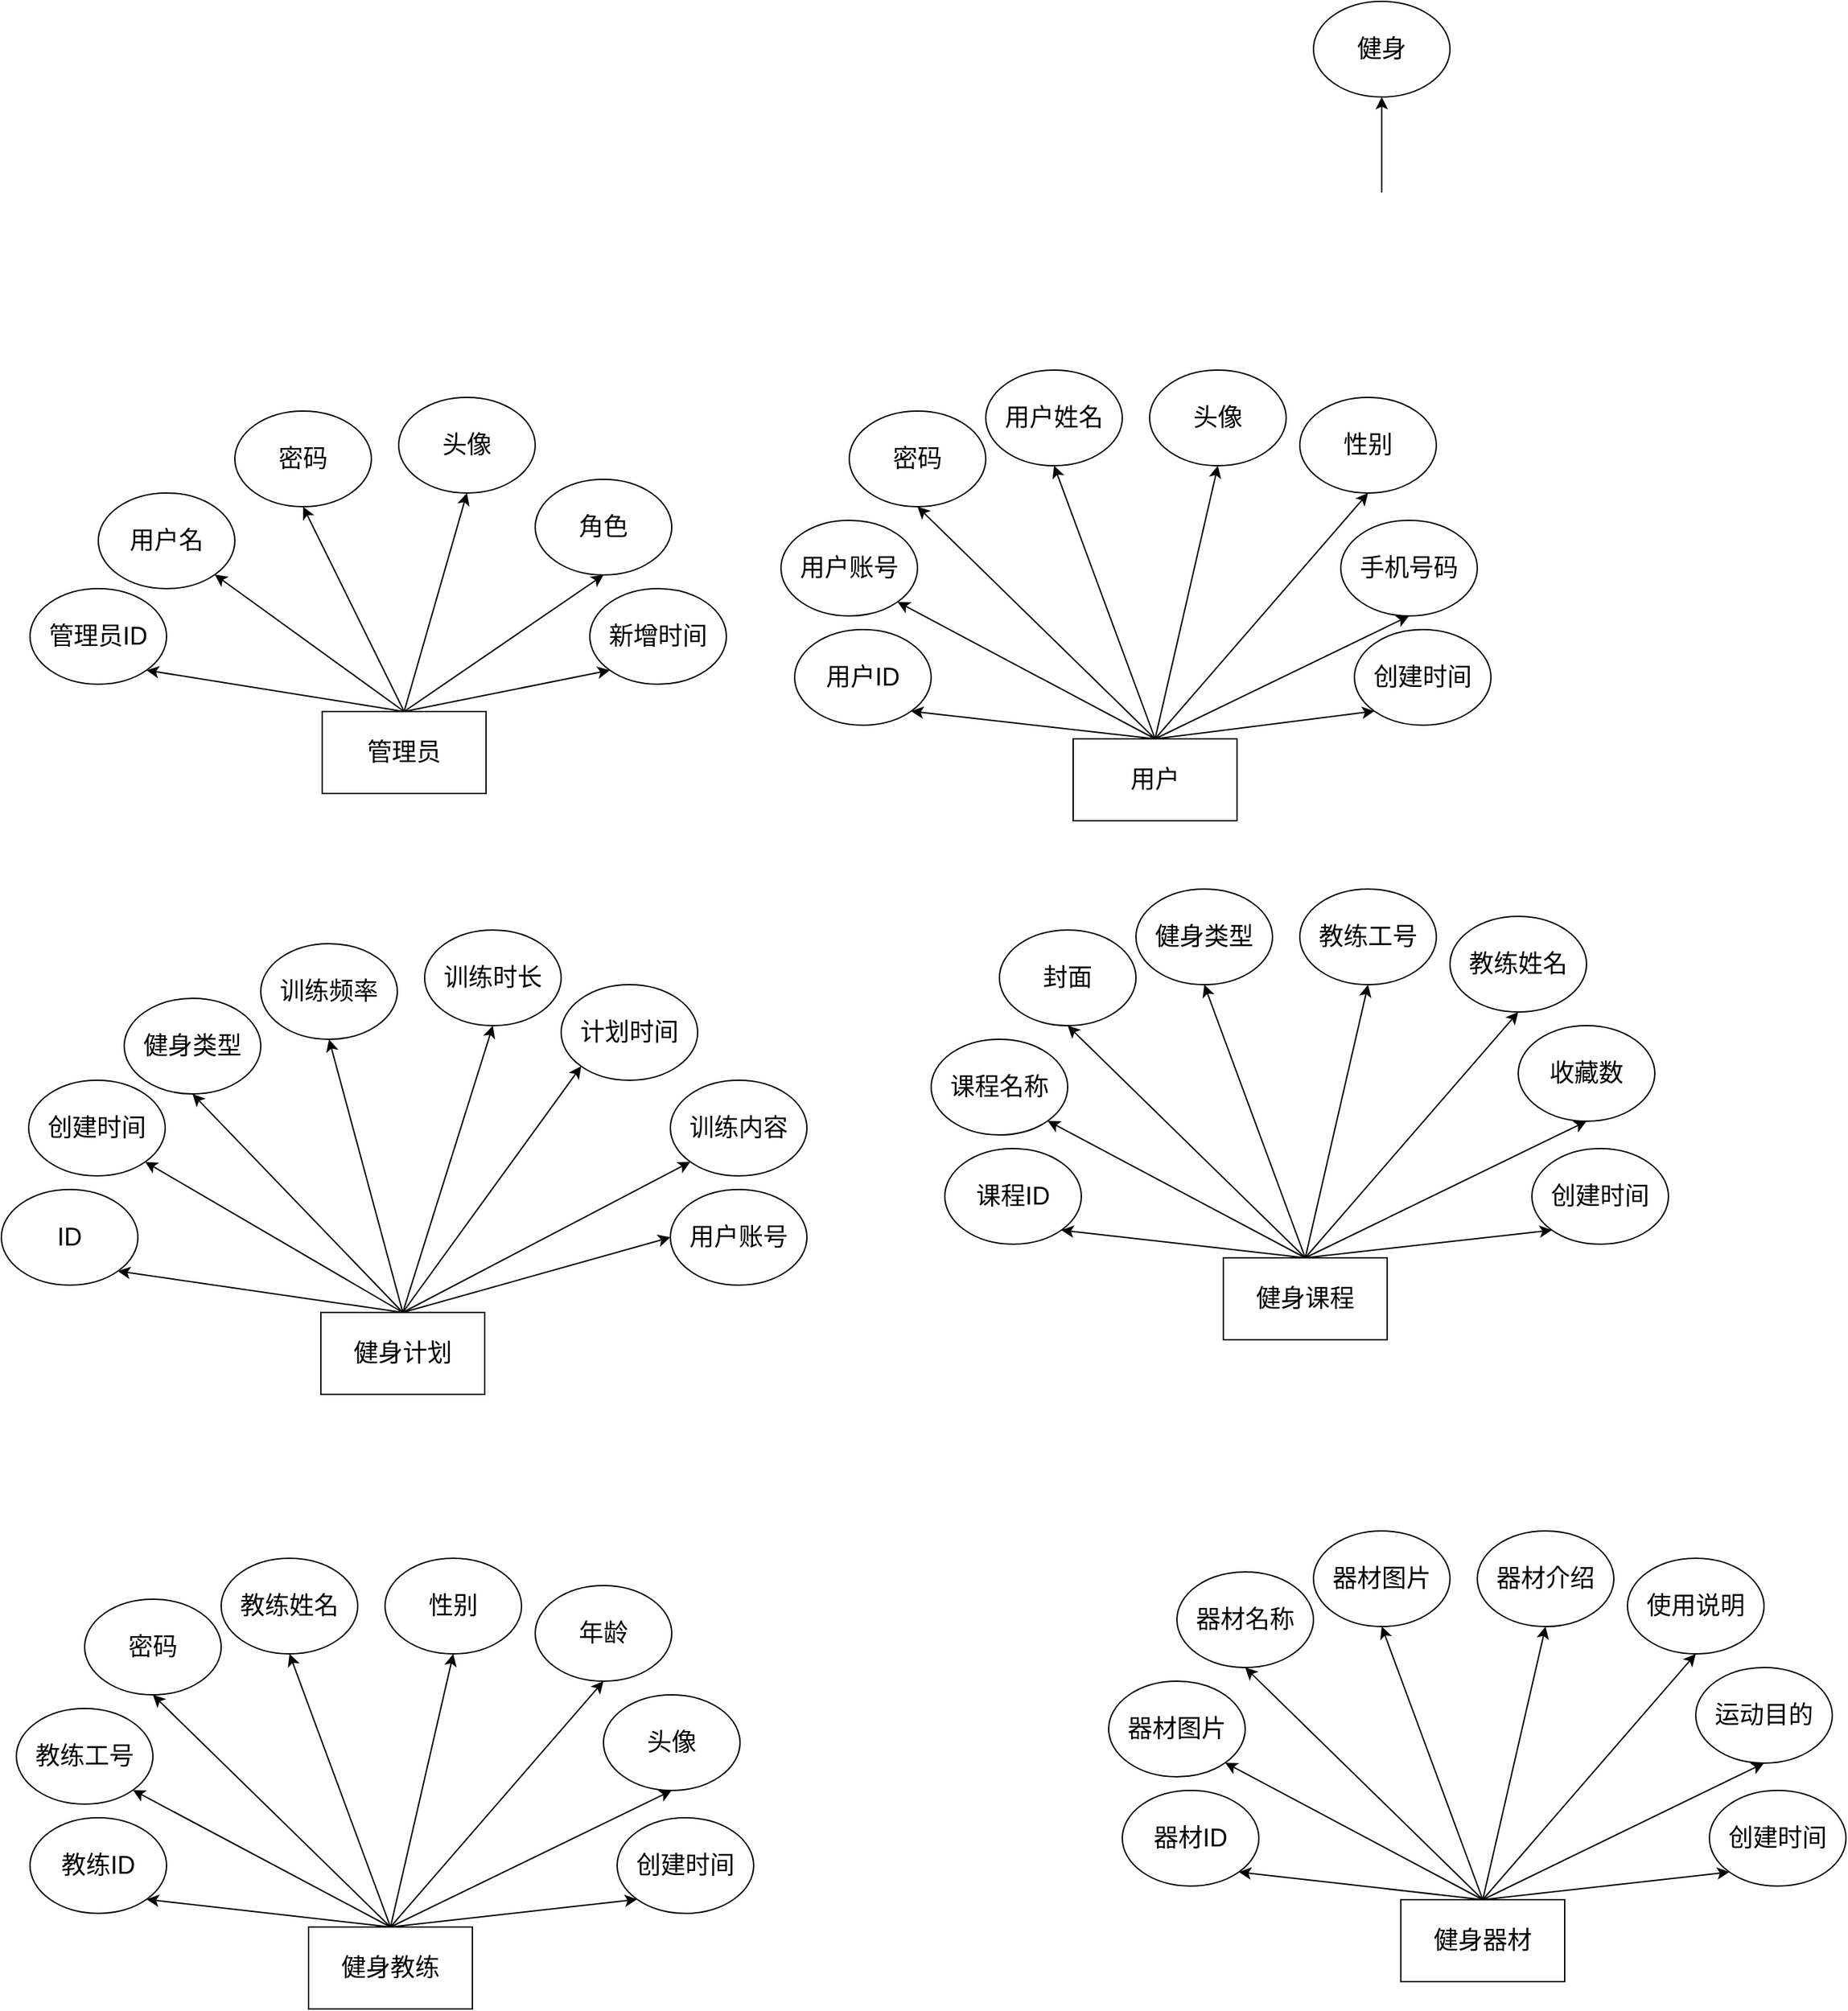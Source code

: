 <mxfile version="26.0.15">
  <diagram name="第 1 页" id="UI5crBXgyZy6Es89FjU4">
    <mxGraphModel dx="5494" dy="3459" grid="1" gridSize="10" guides="1" tooltips="1" connect="1" arrows="1" fold="1" page="1" pageScale="1" pageWidth="827" pageHeight="1169" math="0" shadow="0">
      <root>
        <mxCell id="0" />
        <mxCell id="1" parent="0" />
        <mxCell id="IMLYY0nem67V7j786krE-1" value="&lt;font style=&quot;font-size: 18px;&quot;&gt;管理员&lt;/font&gt;" style="rounded=0;whiteSpace=wrap;html=1;" vertex="1" parent="1">
          <mxGeometry x="-106" y="280" width="120" height="60" as="geometry" />
        </mxCell>
        <mxCell id="IMLYY0nem67V7j786krE-2" value="&lt;font style=&quot;font-size: 18px;&quot;&gt;管理员ID&lt;/font&gt;" style="ellipse;whiteSpace=wrap;html=1;" vertex="1" parent="1">
          <mxGeometry x="-320" y="190" width="100" height="70" as="geometry" />
        </mxCell>
        <mxCell id="IMLYY0nem67V7j786krE-3" value="&lt;font style=&quot;font-size: 18px;&quot;&gt;用户名&lt;/font&gt;" style="ellipse;whiteSpace=wrap;html=1;" vertex="1" parent="1">
          <mxGeometry x="-270" y="120" width="100" height="70" as="geometry" />
        </mxCell>
        <mxCell id="IMLYY0nem67V7j786krE-4" value="&lt;font style=&quot;font-size: 18px;&quot;&gt;密码&lt;/font&gt;" style="ellipse;whiteSpace=wrap;html=1;" vertex="1" parent="1">
          <mxGeometry x="-170" y="60" width="100" height="70" as="geometry" />
        </mxCell>
        <mxCell id="IMLYY0nem67V7j786krE-5" value="&lt;font style=&quot;font-size: 18px;&quot;&gt;头像&lt;/font&gt;" style="ellipse;whiteSpace=wrap;html=1;" vertex="1" parent="1">
          <mxGeometry x="-50" y="50" width="100" height="70" as="geometry" />
        </mxCell>
        <mxCell id="IMLYY0nem67V7j786krE-6" value="&lt;font style=&quot;font-size: 18px;&quot;&gt;角色&lt;/font&gt;" style="ellipse;whiteSpace=wrap;html=1;" vertex="1" parent="1">
          <mxGeometry x="50" y="110" width="100" height="70" as="geometry" />
        </mxCell>
        <mxCell id="IMLYY0nem67V7j786krE-7" value="&lt;span style=&quot;font-size: 18px;&quot;&gt;新增时间&lt;/span&gt;" style="ellipse;whiteSpace=wrap;html=1;" vertex="1" parent="1">
          <mxGeometry x="90" y="190" width="100" height="70" as="geometry" />
        </mxCell>
        <mxCell id="IMLYY0nem67V7j786krE-8" value="" style="endArrow=classic;html=1;rounded=0;entryX=1;entryY=1;entryDx=0;entryDy=0;exitX=0.5;exitY=0;exitDx=0;exitDy=0;" edge="1" parent="1" source="IMLYY0nem67V7j786krE-1" target="IMLYY0nem67V7j786krE-2">
          <mxGeometry width="50" height="50" relative="1" as="geometry">
            <mxPoint x="-20" y="340" as="sourcePoint" />
            <mxPoint x="30" y="290" as="targetPoint" />
          </mxGeometry>
        </mxCell>
        <mxCell id="IMLYY0nem67V7j786krE-9" value="" style="endArrow=classic;html=1;rounded=0;entryX=1;entryY=1;entryDx=0;entryDy=0;exitX=0.5;exitY=0;exitDx=0;exitDy=0;" edge="1" parent="1" source="IMLYY0nem67V7j786krE-1" target="IMLYY0nem67V7j786krE-3">
          <mxGeometry width="50" height="50" relative="1" as="geometry">
            <mxPoint x="-110" y="260" as="sourcePoint" />
            <mxPoint x="-245" y="220" as="targetPoint" />
          </mxGeometry>
        </mxCell>
        <mxCell id="IMLYY0nem67V7j786krE-10" value="" style="endArrow=classic;html=1;rounded=0;entryX=0.5;entryY=1;entryDx=0;entryDy=0;exitX=0.5;exitY=0;exitDx=0;exitDy=0;" edge="1" parent="1" source="IMLYY0nem67V7j786krE-1" target="IMLYY0nem67V7j786krE-4">
          <mxGeometry width="50" height="50" relative="1" as="geometry">
            <mxPoint x="-20" y="340" as="sourcePoint" />
            <mxPoint x="30" y="290" as="targetPoint" />
          </mxGeometry>
        </mxCell>
        <mxCell id="IMLYY0nem67V7j786krE-11" value="" style="endArrow=classic;html=1;rounded=0;entryX=0.5;entryY=1;entryDx=0;entryDy=0;exitX=0.5;exitY=0;exitDx=0;exitDy=0;" edge="1" parent="1" source="IMLYY0nem67V7j786krE-1" target="IMLYY0nem67V7j786krE-5">
          <mxGeometry width="50" height="50" relative="1" as="geometry">
            <mxPoint x="-20" y="340" as="sourcePoint" />
            <mxPoint x="30" y="290" as="targetPoint" />
          </mxGeometry>
        </mxCell>
        <mxCell id="IMLYY0nem67V7j786krE-12" value="" style="endArrow=classic;html=1;rounded=0;entryX=0;entryY=1;entryDx=0;entryDy=0;exitX=0.5;exitY=0;exitDx=0;exitDy=0;" edge="1" parent="1" source="IMLYY0nem67V7j786krE-1" target="IMLYY0nem67V7j786krE-7">
          <mxGeometry width="50" height="50" relative="1" as="geometry">
            <mxPoint x="-36" y="290" as="sourcePoint" />
            <mxPoint x="-225" y="260" as="targetPoint" />
          </mxGeometry>
        </mxCell>
        <mxCell id="IMLYY0nem67V7j786krE-13" value="" style="endArrow=classic;html=1;rounded=0;entryX=0.5;entryY=1;entryDx=0;entryDy=0;exitX=0.5;exitY=0;exitDx=0;exitDy=0;" edge="1" parent="1" source="IMLYY0nem67V7j786krE-1" target="IMLYY0nem67V7j786krE-6">
          <mxGeometry width="50" height="50" relative="1" as="geometry">
            <mxPoint x="-36" y="290" as="sourcePoint" />
            <mxPoint x="175" y="160" as="targetPoint" />
          </mxGeometry>
        </mxCell>
        <mxCell id="IMLYY0nem67V7j786krE-14" value="&lt;font style=&quot;font-size: 18px;&quot;&gt;用户&lt;/font&gt;" style="rounded=0;whiteSpace=wrap;html=1;" vertex="1" parent="1">
          <mxGeometry x="444" y="300" width="120" height="60" as="geometry" />
        </mxCell>
        <mxCell id="IMLYY0nem67V7j786krE-15" value="&lt;font style=&quot;font-size: 18px;&quot;&gt;用户ID&lt;/font&gt;" style="ellipse;whiteSpace=wrap;html=1;" vertex="1" parent="1">
          <mxGeometry x="240" y="220" width="100" height="70" as="geometry" />
        </mxCell>
        <mxCell id="IMLYY0nem67V7j786krE-16" value="&lt;font style=&quot;font-size: 18px;&quot;&gt;用户账号&lt;/font&gt;" style="ellipse;whiteSpace=wrap;html=1;" vertex="1" parent="1">
          <mxGeometry x="230" y="140" width="100" height="70" as="geometry" />
        </mxCell>
        <mxCell id="IMLYY0nem67V7j786krE-17" value="&lt;font style=&quot;font-size: 18px;&quot;&gt;密码&lt;/font&gt;" style="ellipse;whiteSpace=wrap;html=1;" vertex="1" parent="1">
          <mxGeometry x="280" y="60" width="100" height="70" as="geometry" />
        </mxCell>
        <mxCell id="IMLYY0nem67V7j786krE-18" value="&lt;font style=&quot;font-size: 18px;&quot;&gt;头像&lt;/font&gt;" style="ellipse;whiteSpace=wrap;html=1;" vertex="1" parent="1">
          <mxGeometry x="500" y="30" width="100" height="70" as="geometry" />
        </mxCell>
        <mxCell id="IMLYY0nem67V7j786krE-19" value="&lt;font style=&quot;font-size: 18px;&quot;&gt;手机号码&lt;/font&gt;" style="ellipse;whiteSpace=wrap;html=1;" vertex="1" parent="1">
          <mxGeometry x="640" y="140" width="100" height="70" as="geometry" />
        </mxCell>
        <mxCell id="IMLYY0nem67V7j786krE-20" value="&lt;span style=&quot;font-size: 18px;&quot;&gt;创建时间&lt;/span&gt;" style="ellipse;whiteSpace=wrap;html=1;" vertex="1" parent="1">
          <mxGeometry x="650" y="220" width="100" height="70" as="geometry" />
        </mxCell>
        <mxCell id="IMLYY0nem67V7j786krE-21" value="" style="endArrow=classic;html=1;rounded=0;entryX=1;entryY=1;entryDx=0;entryDy=0;exitX=0.5;exitY=0;exitDx=0;exitDy=0;" edge="1" parent="1" source="IMLYY0nem67V7j786krE-14" target="IMLYY0nem67V7j786krE-15">
          <mxGeometry width="50" height="50" relative="1" as="geometry">
            <mxPoint x="530" y="360" as="sourcePoint" />
            <mxPoint x="580" y="310" as="targetPoint" />
          </mxGeometry>
        </mxCell>
        <mxCell id="IMLYY0nem67V7j786krE-22" value="" style="endArrow=classic;html=1;rounded=0;entryX=1;entryY=1;entryDx=0;entryDy=0;exitX=0.5;exitY=0;exitDx=0;exitDy=0;" edge="1" parent="1" source="IMLYY0nem67V7j786krE-14" target="IMLYY0nem67V7j786krE-16">
          <mxGeometry width="50" height="50" relative="1" as="geometry">
            <mxPoint x="440" y="280" as="sourcePoint" />
            <mxPoint x="305" y="240" as="targetPoint" />
          </mxGeometry>
        </mxCell>
        <mxCell id="IMLYY0nem67V7j786krE-23" value="" style="endArrow=classic;html=1;rounded=0;entryX=0.5;entryY=1;entryDx=0;entryDy=0;exitX=0.5;exitY=0;exitDx=0;exitDy=0;" edge="1" parent="1" source="IMLYY0nem67V7j786krE-14" target="IMLYY0nem67V7j786krE-17">
          <mxGeometry width="50" height="50" relative="1" as="geometry">
            <mxPoint x="530" y="360" as="sourcePoint" />
            <mxPoint x="580" y="310" as="targetPoint" />
          </mxGeometry>
        </mxCell>
        <mxCell id="IMLYY0nem67V7j786krE-24" value="" style="endArrow=classic;html=1;rounded=0;entryX=0.5;entryY=1;entryDx=0;entryDy=0;exitX=0.5;exitY=0;exitDx=0;exitDy=0;" edge="1" parent="1" source="IMLYY0nem67V7j786krE-14" target="IMLYY0nem67V7j786krE-18">
          <mxGeometry width="50" height="50" relative="1" as="geometry">
            <mxPoint x="530" y="360" as="sourcePoint" />
            <mxPoint x="580" y="310" as="targetPoint" />
          </mxGeometry>
        </mxCell>
        <mxCell id="IMLYY0nem67V7j786krE-25" value="" style="endArrow=classic;html=1;rounded=0;entryX=0;entryY=1;entryDx=0;entryDy=0;exitX=0.5;exitY=0;exitDx=0;exitDy=0;" edge="1" parent="1" source="IMLYY0nem67V7j786krE-14" target="IMLYY0nem67V7j786krE-20">
          <mxGeometry width="50" height="50" relative="1" as="geometry">
            <mxPoint x="514" y="310" as="sourcePoint" />
            <mxPoint x="325" y="280" as="targetPoint" />
          </mxGeometry>
        </mxCell>
        <mxCell id="IMLYY0nem67V7j786krE-26" value="" style="endArrow=classic;html=1;rounded=0;entryX=0.5;entryY=1;entryDx=0;entryDy=0;exitX=0.5;exitY=0;exitDx=0;exitDy=0;" edge="1" parent="1" source="IMLYY0nem67V7j786krE-14" target="IMLYY0nem67V7j786krE-19">
          <mxGeometry width="50" height="50" relative="1" as="geometry">
            <mxPoint x="514" y="310" as="sourcePoint" />
            <mxPoint x="725" y="180" as="targetPoint" />
          </mxGeometry>
        </mxCell>
        <mxCell id="IMLYY0nem67V7j786krE-27" value="&lt;font style=&quot;font-size: 18px;&quot;&gt;用户姓名&lt;/font&gt;" style="ellipse;whiteSpace=wrap;html=1;" vertex="1" parent="1">
          <mxGeometry x="380" y="30" width="100" height="70" as="geometry" />
        </mxCell>
        <mxCell id="IMLYY0nem67V7j786krE-28" value="" style="endArrow=classic;html=1;rounded=0;entryX=0.5;entryY=1;entryDx=0;entryDy=0;exitX=0.5;exitY=0;exitDx=0;exitDy=0;" edge="1" parent="1" source="IMLYY0nem67V7j786krE-14" target="IMLYY0nem67V7j786krE-27">
          <mxGeometry width="50" height="50" relative="1" as="geometry">
            <mxPoint x="514" y="310" as="sourcePoint" />
            <mxPoint x="540" y="100" as="targetPoint" />
          </mxGeometry>
        </mxCell>
        <mxCell id="IMLYY0nem67V7j786krE-29" value="&lt;font style=&quot;font-size: 18px;&quot;&gt;健身&lt;/font&gt;" style="ellipse;whiteSpace=wrap;html=1;" vertex="1" parent="1">
          <mxGeometry x="620" y="-240" width="100" height="70" as="geometry" />
        </mxCell>
        <mxCell id="IMLYY0nem67V7j786krE-30" value="" style="endArrow=classic;html=1;rounded=0;entryX=0.5;entryY=1;entryDx=0;entryDy=0;" edge="1" parent="1" target="IMLYY0nem67V7j786krE-29">
          <mxGeometry width="50" height="50" relative="1" as="geometry">
            <mxPoint x="670" y="-100" as="sourcePoint" />
            <mxPoint x="720" y="70" as="targetPoint" />
          </mxGeometry>
        </mxCell>
        <mxCell id="IMLYY0nem67V7j786krE-31" value="&lt;font style=&quot;font-size: 18px;&quot;&gt;性别&lt;/font&gt;" style="ellipse;whiteSpace=wrap;html=1;" vertex="1" parent="1">
          <mxGeometry x="610" y="50" width="100" height="70" as="geometry" />
        </mxCell>
        <mxCell id="IMLYY0nem67V7j786krE-32" value="" style="endArrow=classic;html=1;rounded=0;entryX=0.5;entryY=1;entryDx=0;entryDy=0;exitX=0.5;exitY=0;exitDx=0;exitDy=0;" edge="1" parent="1" target="IMLYY0nem67V7j786krE-31" source="IMLYY0nem67V7j786krE-14">
          <mxGeometry width="50" height="50" relative="1" as="geometry">
            <mxPoint x="680" y="190" as="sourcePoint" />
            <mxPoint x="490" y="330" as="targetPoint" />
          </mxGeometry>
        </mxCell>
        <mxCell id="IMLYY0nem67V7j786krE-33" value="&lt;font style=&quot;font-size: 18px;&quot;&gt;健身计划&lt;/font&gt;" style="rounded=0;whiteSpace=wrap;html=1;" vertex="1" parent="1">
          <mxGeometry x="-107" y="720" width="120" height="60" as="geometry" />
        </mxCell>
        <mxCell id="IMLYY0nem67V7j786krE-34" value="&lt;span style=&quot;font-size: 18px;&quot;&gt;ID&lt;/span&gt;" style="ellipse;whiteSpace=wrap;html=1;" vertex="1" parent="1">
          <mxGeometry x="-341" y="630" width="100" height="70" as="geometry" />
        </mxCell>
        <mxCell id="IMLYY0nem67V7j786krE-35" value="&lt;font style=&quot;font-size: 18px;&quot;&gt;创建时间&lt;/font&gt;" style="ellipse;whiteSpace=wrap;html=1;" vertex="1" parent="1">
          <mxGeometry x="-321" y="550" width="100" height="70" as="geometry" />
        </mxCell>
        <mxCell id="IMLYY0nem67V7j786krE-36" value="&lt;font style=&quot;font-size: 18px;&quot;&gt;健身类型&lt;/font&gt;" style="ellipse;whiteSpace=wrap;html=1;" vertex="1" parent="1">
          <mxGeometry x="-251" y="490" width="100" height="70" as="geometry" />
        </mxCell>
        <mxCell id="IMLYY0nem67V7j786krE-37" value="&lt;font style=&quot;font-size: 18px;&quot;&gt;训练频率&lt;/font&gt;" style="ellipse;whiteSpace=wrap;html=1;" vertex="1" parent="1">
          <mxGeometry x="-151" y="450" width="100" height="70" as="geometry" />
        </mxCell>
        <mxCell id="IMLYY0nem67V7j786krE-38" value="&lt;font style=&quot;font-size: 18px;&quot;&gt;训练时长&lt;/font&gt;" style="ellipse;whiteSpace=wrap;html=1;" vertex="1" parent="1">
          <mxGeometry x="-31" y="440" width="100" height="70" as="geometry" />
        </mxCell>
        <mxCell id="IMLYY0nem67V7j786krE-39" value="&lt;span style=&quot;font-size: 18px;&quot;&gt;计划时间&lt;/span&gt;" style="ellipse;whiteSpace=wrap;html=1;" vertex="1" parent="1">
          <mxGeometry x="69" y="480" width="100" height="70" as="geometry" />
        </mxCell>
        <mxCell id="IMLYY0nem67V7j786krE-40" value="" style="endArrow=classic;html=1;rounded=0;entryX=1;entryY=1;entryDx=0;entryDy=0;exitX=0.5;exitY=0;exitDx=0;exitDy=0;" edge="1" parent="1" source="IMLYY0nem67V7j786krE-33" target="IMLYY0nem67V7j786krE-34">
          <mxGeometry width="50" height="50" relative="1" as="geometry">
            <mxPoint x="-21" y="780" as="sourcePoint" />
            <mxPoint x="29" y="730" as="targetPoint" />
          </mxGeometry>
        </mxCell>
        <mxCell id="IMLYY0nem67V7j786krE-41" value="" style="endArrow=classic;html=1;rounded=0;entryX=1;entryY=1;entryDx=0;entryDy=0;exitX=0.5;exitY=0;exitDx=0;exitDy=0;" edge="1" parent="1" source="IMLYY0nem67V7j786krE-33" target="IMLYY0nem67V7j786krE-35">
          <mxGeometry width="50" height="50" relative="1" as="geometry">
            <mxPoint x="-111" y="700" as="sourcePoint" />
            <mxPoint x="-246" y="660" as="targetPoint" />
          </mxGeometry>
        </mxCell>
        <mxCell id="IMLYY0nem67V7j786krE-42" value="" style="endArrow=classic;html=1;rounded=0;entryX=0.5;entryY=1;entryDx=0;entryDy=0;exitX=0.5;exitY=0;exitDx=0;exitDy=0;" edge="1" parent="1" source="IMLYY0nem67V7j786krE-33" target="IMLYY0nem67V7j786krE-36">
          <mxGeometry width="50" height="50" relative="1" as="geometry">
            <mxPoint x="-21" y="780" as="sourcePoint" />
            <mxPoint x="29" y="730" as="targetPoint" />
          </mxGeometry>
        </mxCell>
        <mxCell id="IMLYY0nem67V7j786krE-43" value="" style="endArrow=classic;html=1;rounded=0;entryX=0.5;entryY=1;entryDx=0;entryDy=0;exitX=0.5;exitY=0;exitDx=0;exitDy=0;" edge="1" parent="1" source="IMLYY0nem67V7j786krE-33" target="IMLYY0nem67V7j786krE-37">
          <mxGeometry width="50" height="50" relative="1" as="geometry">
            <mxPoint x="-21" y="780" as="sourcePoint" />
            <mxPoint x="29" y="730" as="targetPoint" />
          </mxGeometry>
        </mxCell>
        <mxCell id="IMLYY0nem67V7j786krE-44" value="" style="endArrow=classic;html=1;rounded=0;entryX=0;entryY=1;entryDx=0;entryDy=0;exitX=0.5;exitY=0;exitDx=0;exitDy=0;" edge="1" parent="1" source="IMLYY0nem67V7j786krE-33" target="IMLYY0nem67V7j786krE-39">
          <mxGeometry width="50" height="50" relative="1" as="geometry">
            <mxPoint x="-37" y="730" as="sourcePoint" />
            <mxPoint x="-226" y="700" as="targetPoint" />
          </mxGeometry>
        </mxCell>
        <mxCell id="IMLYY0nem67V7j786krE-45" value="" style="endArrow=classic;html=1;rounded=0;entryX=0.5;entryY=1;entryDx=0;entryDy=0;exitX=0.5;exitY=0;exitDx=0;exitDy=0;" edge="1" parent="1" source="IMLYY0nem67V7j786krE-33" target="IMLYY0nem67V7j786krE-38">
          <mxGeometry width="50" height="50" relative="1" as="geometry">
            <mxPoint x="-37" y="730" as="sourcePoint" />
            <mxPoint x="174" y="600" as="targetPoint" />
          </mxGeometry>
        </mxCell>
        <mxCell id="IMLYY0nem67V7j786krE-46" value="&lt;font style=&quot;font-size: 18px;&quot;&gt;训练内容&lt;/font&gt;" style="ellipse;whiteSpace=wrap;html=1;" vertex="1" parent="1">
          <mxGeometry x="149" y="550" width="100" height="70" as="geometry" />
        </mxCell>
        <mxCell id="IMLYY0nem67V7j786krE-47" value="" style="endArrow=classic;html=1;rounded=0;entryX=0;entryY=1;entryDx=0;entryDy=0;exitX=0.5;exitY=0;exitDx=0;exitDy=0;" edge="1" parent="1" target="IMLYY0nem67V7j786krE-46" source="IMLYY0nem67V7j786krE-33">
          <mxGeometry width="50" height="50" relative="1" as="geometry">
            <mxPoint x="-77" y="730" as="sourcePoint" />
            <mxPoint x="199" y="820" as="targetPoint" />
          </mxGeometry>
        </mxCell>
        <mxCell id="IMLYY0nem67V7j786krE-48" value="&lt;font style=&quot;font-size: 18px;&quot;&gt;用户账号&lt;/font&gt;" style="ellipse;whiteSpace=wrap;html=1;" vertex="1" parent="1">
          <mxGeometry x="149" y="630" width="100" height="70" as="geometry" />
        </mxCell>
        <mxCell id="IMLYY0nem67V7j786krE-49" value="" style="endArrow=classic;html=1;rounded=0;entryX=0;entryY=0.5;entryDx=0;entryDy=0;exitX=0.5;exitY=0;exitDx=0;exitDy=0;" edge="1" parent="1" source="IMLYY0nem67V7j786krE-33" target="IMLYY0nem67V7j786krE-48">
          <mxGeometry width="50" height="50" relative="1" as="geometry">
            <mxPoint x="-37" y="730" as="sourcePoint" />
            <mxPoint x="134" y="580" as="targetPoint" />
          </mxGeometry>
        </mxCell>
        <mxCell id="IMLYY0nem67V7j786krE-50" value="&lt;font style=&quot;font-size: 18px;&quot;&gt;健身课程&lt;/font&gt;" style="rounded=0;whiteSpace=wrap;html=1;" vertex="1" parent="1">
          <mxGeometry x="554" y="680" width="120" height="60" as="geometry" />
        </mxCell>
        <mxCell id="IMLYY0nem67V7j786krE-51" value="&lt;font style=&quot;font-size: 18px;&quot;&gt;课程ID&lt;/font&gt;" style="ellipse;whiteSpace=wrap;html=1;" vertex="1" parent="1">
          <mxGeometry x="350" y="600" width="100" height="70" as="geometry" />
        </mxCell>
        <mxCell id="IMLYY0nem67V7j786krE-52" value="&lt;span style=&quot;font-size: 18px;&quot;&gt;课程名称&lt;/span&gt;" style="ellipse;whiteSpace=wrap;html=1;" vertex="1" parent="1">
          <mxGeometry x="340" y="520" width="100" height="70" as="geometry" />
        </mxCell>
        <mxCell id="IMLYY0nem67V7j786krE-53" value="&lt;font style=&quot;font-size: 18px;&quot;&gt;封面&lt;/font&gt;" style="ellipse;whiteSpace=wrap;html=1;" vertex="1" parent="1">
          <mxGeometry x="390" y="440" width="100" height="70" as="geometry" />
        </mxCell>
        <mxCell id="IMLYY0nem67V7j786krE-54" value="&lt;font style=&quot;font-size: 18px;&quot;&gt;教练工号&lt;/font&gt;" style="ellipse;whiteSpace=wrap;html=1;" vertex="1" parent="1">
          <mxGeometry x="610" y="410" width="100" height="70" as="geometry" />
        </mxCell>
        <mxCell id="IMLYY0nem67V7j786krE-55" value="&lt;span style=&quot;font-size: 18px;&quot;&gt;收藏数&lt;/span&gt;" style="ellipse;whiteSpace=wrap;html=1;" vertex="1" parent="1">
          <mxGeometry x="770" y="510" width="100" height="70" as="geometry" />
        </mxCell>
        <mxCell id="IMLYY0nem67V7j786krE-56" value="&lt;span style=&quot;font-size: 18px;&quot;&gt;创建时间&lt;/span&gt;" style="ellipse;whiteSpace=wrap;html=1;" vertex="1" parent="1">
          <mxGeometry x="780" y="600" width="100" height="70" as="geometry" />
        </mxCell>
        <mxCell id="IMLYY0nem67V7j786krE-57" value="" style="endArrow=classic;html=1;rounded=0;entryX=1;entryY=1;entryDx=0;entryDy=0;exitX=0.5;exitY=0;exitDx=0;exitDy=0;" edge="1" parent="1" source="IMLYY0nem67V7j786krE-50" target="IMLYY0nem67V7j786krE-51">
          <mxGeometry width="50" height="50" relative="1" as="geometry">
            <mxPoint x="640" y="740" as="sourcePoint" />
            <mxPoint x="690" y="690" as="targetPoint" />
          </mxGeometry>
        </mxCell>
        <mxCell id="IMLYY0nem67V7j786krE-58" value="" style="endArrow=classic;html=1;rounded=0;entryX=1;entryY=1;entryDx=0;entryDy=0;exitX=0.5;exitY=0;exitDx=0;exitDy=0;" edge="1" parent="1" source="IMLYY0nem67V7j786krE-50" target="IMLYY0nem67V7j786krE-52">
          <mxGeometry width="50" height="50" relative="1" as="geometry">
            <mxPoint x="550" y="660" as="sourcePoint" />
            <mxPoint x="415" y="620" as="targetPoint" />
          </mxGeometry>
        </mxCell>
        <mxCell id="IMLYY0nem67V7j786krE-59" value="" style="endArrow=classic;html=1;rounded=0;entryX=0.5;entryY=1;entryDx=0;entryDy=0;exitX=0.5;exitY=0;exitDx=0;exitDy=0;" edge="1" parent="1" source="IMLYY0nem67V7j786krE-50" target="IMLYY0nem67V7j786krE-53">
          <mxGeometry width="50" height="50" relative="1" as="geometry">
            <mxPoint x="640" y="740" as="sourcePoint" />
            <mxPoint x="690" y="690" as="targetPoint" />
          </mxGeometry>
        </mxCell>
        <mxCell id="IMLYY0nem67V7j786krE-60" value="" style="endArrow=classic;html=1;rounded=0;entryX=0.5;entryY=1;entryDx=0;entryDy=0;exitX=0.5;exitY=0;exitDx=0;exitDy=0;" edge="1" parent="1" source="IMLYY0nem67V7j786krE-50" target="IMLYY0nem67V7j786krE-54">
          <mxGeometry width="50" height="50" relative="1" as="geometry">
            <mxPoint x="640" y="740" as="sourcePoint" />
            <mxPoint x="690" y="690" as="targetPoint" />
          </mxGeometry>
        </mxCell>
        <mxCell id="IMLYY0nem67V7j786krE-61" value="" style="endArrow=classic;html=1;rounded=0;entryX=0;entryY=1;entryDx=0;entryDy=0;exitX=0.5;exitY=0;exitDx=0;exitDy=0;" edge="1" parent="1" source="IMLYY0nem67V7j786krE-50" target="IMLYY0nem67V7j786krE-56">
          <mxGeometry width="50" height="50" relative="1" as="geometry">
            <mxPoint x="624" y="690" as="sourcePoint" />
            <mxPoint x="435" y="660" as="targetPoint" />
          </mxGeometry>
        </mxCell>
        <mxCell id="IMLYY0nem67V7j786krE-62" value="" style="endArrow=classic;html=1;rounded=0;entryX=0.5;entryY=1;entryDx=0;entryDy=0;exitX=0.5;exitY=0;exitDx=0;exitDy=0;" edge="1" parent="1" source="IMLYY0nem67V7j786krE-50" target="IMLYY0nem67V7j786krE-55">
          <mxGeometry width="50" height="50" relative="1" as="geometry">
            <mxPoint x="624" y="690" as="sourcePoint" />
            <mxPoint x="835" y="560" as="targetPoint" />
          </mxGeometry>
        </mxCell>
        <mxCell id="IMLYY0nem67V7j786krE-63" value="&lt;font style=&quot;font-size: 18px;&quot;&gt;健身类型&lt;/font&gt;" style="ellipse;whiteSpace=wrap;html=1;" vertex="1" parent="1">
          <mxGeometry x="490" y="410" width="100" height="70" as="geometry" />
        </mxCell>
        <mxCell id="IMLYY0nem67V7j786krE-64" value="" style="endArrow=classic;html=1;rounded=0;entryX=0.5;entryY=1;entryDx=0;entryDy=0;exitX=0.5;exitY=0;exitDx=0;exitDy=0;" edge="1" parent="1" source="IMLYY0nem67V7j786krE-50" target="IMLYY0nem67V7j786krE-63">
          <mxGeometry width="50" height="50" relative="1" as="geometry">
            <mxPoint x="624" y="690" as="sourcePoint" />
            <mxPoint x="650" y="480" as="targetPoint" />
          </mxGeometry>
        </mxCell>
        <mxCell id="IMLYY0nem67V7j786krE-65" value="&lt;font style=&quot;font-size: 18px;&quot;&gt;教练姓名&lt;/font&gt;" style="ellipse;whiteSpace=wrap;html=1;" vertex="1" parent="1">
          <mxGeometry x="720" y="430" width="100" height="70" as="geometry" />
        </mxCell>
        <mxCell id="IMLYY0nem67V7j786krE-66" value="" style="endArrow=classic;html=1;rounded=0;entryX=0.5;entryY=1;entryDx=0;entryDy=0;exitX=0.5;exitY=0;exitDx=0;exitDy=0;" edge="1" parent="1" source="IMLYY0nem67V7j786krE-50" target="IMLYY0nem67V7j786krE-65">
          <mxGeometry width="50" height="50" relative="1" as="geometry">
            <mxPoint x="790" y="570" as="sourcePoint" />
            <mxPoint x="600" y="710" as="targetPoint" />
          </mxGeometry>
        </mxCell>
        <mxCell id="IMLYY0nem67V7j786krE-67" value="&lt;font style=&quot;font-size: 18px;&quot;&gt;健身教练&lt;/font&gt;" style="rounded=0;whiteSpace=wrap;html=1;" vertex="1" parent="1">
          <mxGeometry x="-116" y="1170" width="120" height="60" as="geometry" />
        </mxCell>
        <mxCell id="IMLYY0nem67V7j786krE-68" value="&lt;font style=&quot;font-size: 18px;&quot;&gt;教练ID&lt;/font&gt;" style="ellipse;whiteSpace=wrap;html=1;" vertex="1" parent="1">
          <mxGeometry x="-320" y="1090" width="100" height="70" as="geometry" />
        </mxCell>
        <mxCell id="IMLYY0nem67V7j786krE-69" value="&lt;span style=&quot;font-size: 18px;&quot;&gt;教练工号&lt;/span&gt;" style="ellipse;whiteSpace=wrap;html=1;" vertex="1" parent="1">
          <mxGeometry x="-330" y="1010" width="100" height="70" as="geometry" />
        </mxCell>
        <mxCell id="IMLYY0nem67V7j786krE-70" value="&lt;font style=&quot;font-size: 18px;&quot;&gt;密码&lt;/font&gt;" style="ellipse;whiteSpace=wrap;html=1;" vertex="1" parent="1">
          <mxGeometry x="-280" y="930" width="100" height="70" as="geometry" />
        </mxCell>
        <mxCell id="IMLYY0nem67V7j786krE-71" value="&lt;font style=&quot;font-size: 18px;&quot;&gt;性别&lt;/font&gt;" style="ellipse;whiteSpace=wrap;html=1;" vertex="1" parent="1">
          <mxGeometry x="-60" y="900" width="100" height="70" as="geometry" />
        </mxCell>
        <mxCell id="IMLYY0nem67V7j786krE-72" value="&lt;span style=&quot;font-size: 18px;&quot;&gt;头像&lt;/span&gt;" style="ellipse;whiteSpace=wrap;html=1;" vertex="1" parent="1">
          <mxGeometry x="100" y="1000" width="100" height="70" as="geometry" />
        </mxCell>
        <mxCell id="IMLYY0nem67V7j786krE-73" value="&lt;span style=&quot;font-size: 18px;&quot;&gt;创建时间&lt;/span&gt;" style="ellipse;whiteSpace=wrap;html=1;" vertex="1" parent="1">
          <mxGeometry x="110" y="1090" width="100" height="70" as="geometry" />
        </mxCell>
        <mxCell id="IMLYY0nem67V7j786krE-74" value="" style="endArrow=classic;html=1;rounded=0;entryX=1;entryY=1;entryDx=0;entryDy=0;exitX=0.5;exitY=0;exitDx=0;exitDy=0;" edge="1" parent="1" source="IMLYY0nem67V7j786krE-67" target="IMLYY0nem67V7j786krE-68">
          <mxGeometry width="50" height="50" relative="1" as="geometry">
            <mxPoint x="-30" y="1230" as="sourcePoint" />
            <mxPoint x="20" y="1180" as="targetPoint" />
          </mxGeometry>
        </mxCell>
        <mxCell id="IMLYY0nem67V7j786krE-75" value="" style="endArrow=classic;html=1;rounded=0;entryX=1;entryY=1;entryDx=0;entryDy=0;exitX=0.5;exitY=0;exitDx=0;exitDy=0;" edge="1" parent="1" source="IMLYY0nem67V7j786krE-67" target="IMLYY0nem67V7j786krE-69">
          <mxGeometry width="50" height="50" relative="1" as="geometry">
            <mxPoint x="-120" y="1150" as="sourcePoint" />
            <mxPoint x="-255" y="1110" as="targetPoint" />
          </mxGeometry>
        </mxCell>
        <mxCell id="IMLYY0nem67V7j786krE-76" value="" style="endArrow=classic;html=1;rounded=0;entryX=0.5;entryY=1;entryDx=0;entryDy=0;exitX=0.5;exitY=0;exitDx=0;exitDy=0;" edge="1" parent="1" source="IMLYY0nem67V7j786krE-67" target="IMLYY0nem67V7j786krE-70">
          <mxGeometry width="50" height="50" relative="1" as="geometry">
            <mxPoint x="-30" y="1230" as="sourcePoint" />
            <mxPoint x="20" y="1180" as="targetPoint" />
          </mxGeometry>
        </mxCell>
        <mxCell id="IMLYY0nem67V7j786krE-77" value="" style="endArrow=classic;html=1;rounded=0;entryX=0.5;entryY=1;entryDx=0;entryDy=0;exitX=0.5;exitY=0;exitDx=0;exitDy=0;" edge="1" parent="1" source="IMLYY0nem67V7j786krE-67" target="IMLYY0nem67V7j786krE-71">
          <mxGeometry width="50" height="50" relative="1" as="geometry">
            <mxPoint x="-30" y="1230" as="sourcePoint" />
            <mxPoint x="20" y="1180" as="targetPoint" />
          </mxGeometry>
        </mxCell>
        <mxCell id="IMLYY0nem67V7j786krE-78" value="" style="endArrow=classic;html=1;rounded=0;entryX=0;entryY=1;entryDx=0;entryDy=0;exitX=0.5;exitY=0;exitDx=0;exitDy=0;" edge="1" parent="1" source="IMLYY0nem67V7j786krE-67" target="IMLYY0nem67V7j786krE-73">
          <mxGeometry width="50" height="50" relative="1" as="geometry">
            <mxPoint x="-46" y="1180" as="sourcePoint" />
            <mxPoint x="-235" y="1150" as="targetPoint" />
          </mxGeometry>
        </mxCell>
        <mxCell id="IMLYY0nem67V7j786krE-79" value="" style="endArrow=classic;html=1;rounded=0;entryX=0.5;entryY=1;entryDx=0;entryDy=0;exitX=0.5;exitY=0;exitDx=0;exitDy=0;" edge="1" parent="1" source="IMLYY0nem67V7j786krE-67" target="IMLYY0nem67V7j786krE-72">
          <mxGeometry width="50" height="50" relative="1" as="geometry">
            <mxPoint x="-46" y="1180" as="sourcePoint" />
            <mxPoint x="165" y="1050" as="targetPoint" />
          </mxGeometry>
        </mxCell>
        <mxCell id="IMLYY0nem67V7j786krE-80" value="&lt;font style=&quot;font-size: 18px;&quot;&gt;教练姓名&lt;/font&gt;" style="ellipse;whiteSpace=wrap;html=1;" vertex="1" parent="1">
          <mxGeometry x="-180" y="900" width="100" height="70" as="geometry" />
        </mxCell>
        <mxCell id="IMLYY0nem67V7j786krE-81" value="" style="endArrow=classic;html=1;rounded=0;entryX=0.5;entryY=1;entryDx=0;entryDy=0;exitX=0.5;exitY=0;exitDx=0;exitDy=0;" edge="1" parent="1" source="IMLYY0nem67V7j786krE-67" target="IMLYY0nem67V7j786krE-80">
          <mxGeometry width="50" height="50" relative="1" as="geometry">
            <mxPoint x="-46" y="1180" as="sourcePoint" />
            <mxPoint x="-20" y="970" as="targetPoint" />
          </mxGeometry>
        </mxCell>
        <mxCell id="IMLYY0nem67V7j786krE-82" value="&lt;font style=&quot;font-size: 18px;&quot;&gt;年龄&lt;/font&gt;" style="ellipse;whiteSpace=wrap;html=1;" vertex="1" parent="1">
          <mxGeometry x="50" y="920" width="100" height="70" as="geometry" />
        </mxCell>
        <mxCell id="IMLYY0nem67V7j786krE-83" value="" style="endArrow=classic;html=1;rounded=0;entryX=0.5;entryY=1;entryDx=0;entryDy=0;exitX=0.5;exitY=0;exitDx=0;exitDy=0;" edge="1" parent="1" source="IMLYY0nem67V7j786krE-67" target="IMLYY0nem67V7j786krE-82">
          <mxGeometry width="50" height="50" relative="1" as="geometry">
            <mxPoint x="120" y="1060" as="sourcePoint" />
            <mxPoint x="-70" y="1200" as="targetPoint" />
          </mxGeometry>
        </mxCell>
        <mxCell id="IMLYY0nem67V7j786krE-84" value="&lt;font style=&quot;font-size: 18px;&quot;&gt;健身器材&lt;/font&gt;" style="rounded=0;whiteSpace=wrap;html=1;" vertex="1" parent="1">
          <mxGeometry x="684" y="1150" width="120" height="60" as="geometry" />
        </mxCell>
        <mxCell id="IMLYY0nem67V7j786krE-85" value="&lt;font style=&quot;font-size: 18px;&quot;&gt;器材ID&lt;/font&gt;" style="ellipse;whiteSpace=wrap;html=1;" vertex="1" parent="1">
          <mxGeometry x="480" y="1070" width="100" height="70" as="geometry" />
        </mxCell>
        <mxCell id="IMLYY0nem67V7j786krE-86" value="&lt;span style=&quot;font-size: 18px;&quot;&gt;器材图片&lt;/span&gt;" style="ellipse;whiteSpace=wrap;html=1;" vertex="1" parent="1">
          <mxGeometry x="470" y="990" width="100" height="70" as="geometry" />
        </mxCell>
        <mxCell id="IMLYY0nem67V7j786krE-87" value="&lt;span style=&quot;font-size: 18px;&quot;&gt;器材名称&lt;/span&gt;" style="ellipse;whiteSpace=wrap;html=1;" vertex="1" parent="1">
          <mxGeometry x="520" y="910" width="100" height="70" as="geometry" />
        </mxCell>
        <mxCell id="IMLYY0nem67V7j786krE-88" value="&lt;font style=&quot;font-size: 18px;&quot;&gt;器材介绍&lt;/font&gt;" style="ellipse;whiteSpace=wrap;html=1;" vertex="1" parent="1">
          <mxGeometry x="740" y="880" width="100" height="70" as="geometry" />
        </mxCell>
        <mxCell id="IMLYY0nem67V7j786krE-89" value="&lt;span style=&quot;font-size: 18px;&quot;&gt;运动目的&lt;/span&gt;" style="ellipse;whiteSpace=wrap;html=1;" vertex="1" parent="1">
          <mxGeometry x="900" y="980" width="100" height="70" as="geometry" />
        </mxCell>
        <mxCell id="IMLYY0nem67V7j786krE-90" value="&lt;span style=&quot;font-size: 18px;&quot;&gt;创建时间&lt;/span&gt;" style="ellipse;whiteSpace=wrap;html=1;" vertex="1" parent="1">
          <mxGeometry x="910" y="1070" width="100" height="70" as="geometry" />
        </mxCell>
        <mxCell id="IMLYY0nem67V7j786krE-91" value="" style="endArrow=classic;html=1;rounded=0;entryX=1;entryY=1;entryDx=0;entryDy=0;exitX=0.5;exitY=0;exitDx=0;exitDy=0;" edge="1" parent="1" source="IMLYY0nem67V7j786krE-84" target="IMLYY0nem67V7j786krE-85">
          <mxGeometry width="50" height="50" relative="1" as="geometry">
            <mxPoint x="770" y="1210" as="sourcePoint" />
            <mxPoint x="820" y="1160" as="targetPoint" />
          </mxGeometry>
        </mxCell>
        <mxCell id="IMLYY0nem67V7j786krE-92" value="" style="endArrow=classic;html=1;rounded=0;entryX=1;entryY=1;entryDx=0;entryDy=0;exitX=0.5;exitY=0;exitDx=0;exitDy=0;" edge="1" parent="1" source="IMLYY0nem67V7j786krE-84" target="IMLYY0nem67V7j786krE-86">
          <mxGeometry width="50" height="50" relative="1" as="geometry">
            <mxPoint x="680" y="1130" as="sourcePoint" />
            <mxPoint x="545" y="1090" as="targetPoint" />
          </mxGeometry>
        </mxCell>
        <mxCell id="IMLYY0nem67V7j786krE-93" value="" style="endArrow=classic;html=1;rounded=0;entryX=0.5;entryY=1;entryDx=0;entryDy=0;exitX=0.5;exitY=0;exitDx=0;exitDy=0;" edge="1" parent="1" source="IMLYY0nem67V7j786krE-84" target="IMLYY0nem67V7j786krE-87">
          <mxGeometry width="50" height="50" relative="1" as="geometry">
            <mxPoint x="770" y="1210" as="sourcePoint" />
            <mxPoint x="820" y="1160" as="targetPoint" />
          </mxGeometry>
        </mxCell>
        <mxCell id="IMLYY0nem67V7j786krE-94" value="" style="endArrow=classic;html=1;rounded=0;entryX=0.5;entryY=1;entryDx=0;entryDy=0;exitX=0.5;exitY=0;exitDx=0;exitDy=0;" edge="1" parent="1" source="IMLYY0nem67V7j786krE-84" target="IMLYY0nem67V7j786krE-88">
          <mxGeometry width="50" height="50" relative="1" as="geometry">
            <mxPoint x="770" y="1210" as="sourcePoint" />
            <mxPoint x="820" y="1160" as="targetPoint" />
          </mxGeometry>
        </mxCell>
        <mxCell id="IMLYY0nem67V7j786krE-95" value="" style="endArrow=classic;html=1;rounded=0;entryX=0;entryY=1;entryDx=0;entryDy=0;exitX=0.5;exitY=0;exitDx=0;exitDy=0;" edge="1" parent="1" source="IMLYY0nem67V7j786krE-84" target="IMLYY0nem67V7j786krE-90">
          <mxGeometry width="50" height="50" relative="1" as="geometry">
            <mxPoint x="754" y="1160" as="sourcePoint" />
            <mxPoint x="565" y="1130" as="targetPoint" />
          </mxGeometry>
        </mxCell>
        <mxCell id="IMLYY0nem67V7j786krE-96" value="" style="endArrow=classic;html=1;rounded=0;entryX=0.5;entryY=1;entryDx=0;entryDy=0;exitX=0.5;exitY=0;exitDx=0;exitDy=0;" edge="1" parent="1" source="IMLYY0nem67V7j786krE-84" target="IMLYY0nem67V7j786krE-89">
          <mxGeometry width="50" height="50" relative="1" as="geometry">
            <mxPoint x="754" y="1160" as="sourcePoint" />
            <mxPoint x="965" y="1030" as="targetPoint" />
          </mxGeometry>
        </mxCell>
        <mxCell id="IMLYY0nem67V7j786krE-97" value="&lt;span style=&quot;font-size: 18px;&quot;&gt;器材图片&lt;/span&gt;" style="ellipse;whiteSpace=wrap;html=1;" vertex="1" parent="1">
          <mxGeometry x="620" y="880" width="100" height="70" as="geometry" />
        </mxCell>
        <mxCell id="IMLYY0nem67V7j786krE-98" value="" style="endArrow=classic;html=1;rounded=0;entryX=0.5;entryY=1;entryDx=0;entryDy=0;exitX=0.5;exitY=0;exitDx=0;exitDy=0;" edge="1" parent="1" source="IMLYY0nem67V7j786krE-84" target="IMLYY0nem67V7j786krE-97">
          <mxGeometry width="50" height="50" relative="1" as="geometry">
            <mxPoint x="754" y="1160" as="sourcePoint" />
            <mxPoint x="780" y="950" as="targetPoint" />
          </mxGeometry>
        </mxCell>
        <mxCell id="IMLYY0nem67V7j786krE-99" value="&lt;font style=&quot;font-size: 18px;&quot;&gt;使用说明&lt;/font&gt;" style="ellipse;whiteSpace=wrap;html=1;" vertex="1" parent="1">
          <mxGeometry x="850" y="900" width="100" height="70" as="geometry" />
        </mxCell>
        <mxCell id="IMLYY0nem67V7j786krE-100" value="" style="endArrow=classic;html=1;rounded=0;entryX=0.5;entryY=1;entryDx=0;entryDy=0;exitX=0.5;exitY=0;exitDx=0;exitDy=0;" edge="1" parent="1" source="IMLYY0nem67V7j786krE-84" target="IMLYY0nem67V7j786krE-99">
          <mxGeometry width="50" height="50" relative="1" as="geometry">
            <mxPoint x="920" y="1040" as="sourcePoint" />
            <mxPoint x="730" y="1180" as="targetPoint" />
          </mxGeometry>
        </mxCell>
      </root>
    </mxGraphModel>
  </diagram>
</mxfile>
